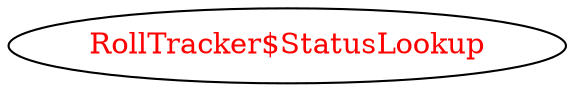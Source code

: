 digraph dependencyGraph {
 concentrate=true;
 ranksep="2.0";
 rankdir="LR"; 
 splines="ortho";
"RollTracker$StatusLookup" [fontcolor="red"];
}
